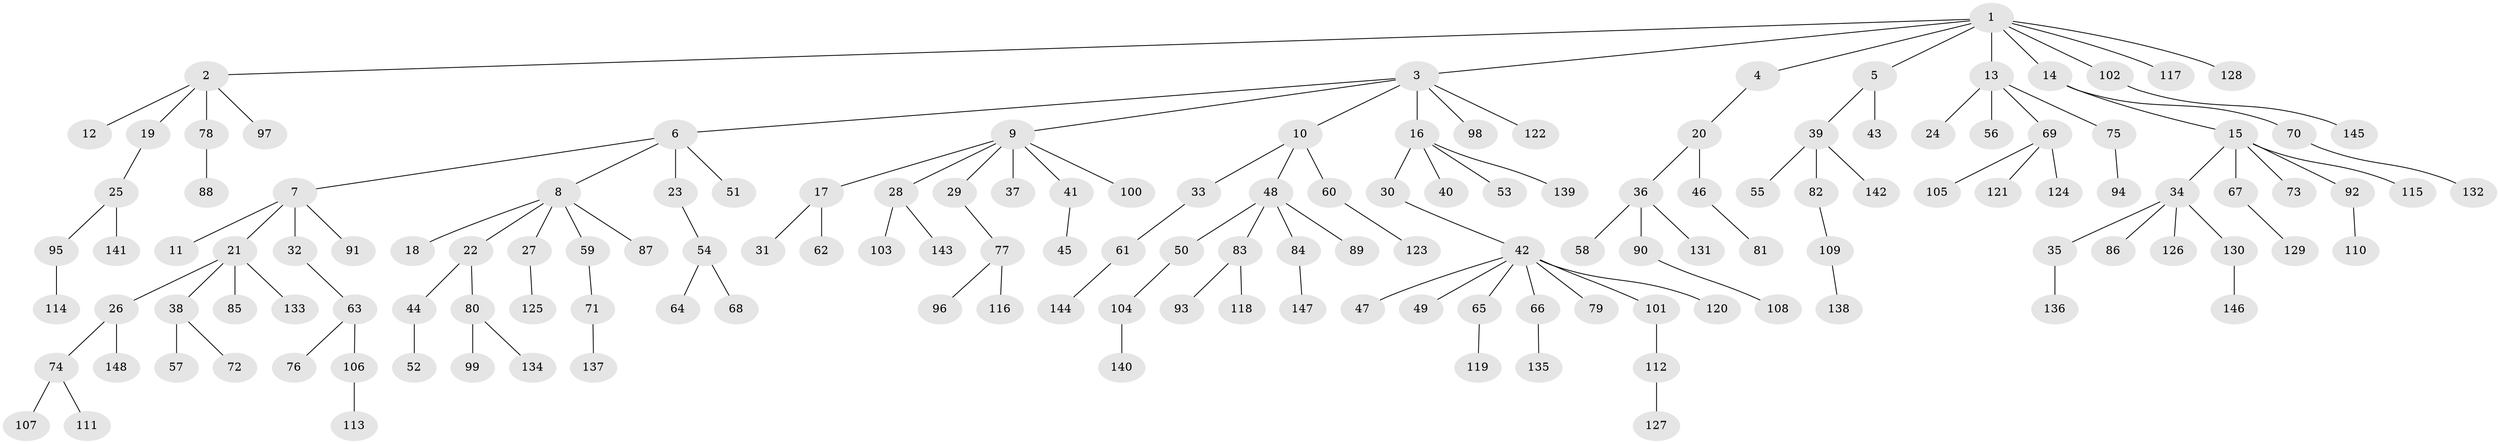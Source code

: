 // Generated by graph-tools (version 1.1) at 2025/26/03/09/25 03:26:26]
// undirected, 148 vertices, 147 edges
graph export_dot {
graph [start="1"]
  node [color=gray90,style=filled];
  1;
  2;
  3;
  4;
  5;
  6;
  7;
  8;
  9;
  10;
  11;
  12;
  13;
  14;
  15;
  16;
  17;
  18;
  19;
  20;
  21;
  22;
  23;
  24;
  25;
  26;
  27;
  28;
  29;
  30;
  31;
  32;
  33;
  34;
  35;
  36;
  37;
  38;
  39;
  40;
  41;
  42;
  43;
  44;
  45;
  46;
  47;
  48;
  49;
  50;
  51;
  52;
  53;
  54;
  55;
  56;
  57;
  58;
  59;
  60;
  61;
  62;
  63;
  64;
  65;
  66;
  67;
  68;
  69;
  70;
  71;
  72;
  73;
  74;
  75;
  76;
  77;
  78;
  79;
  80;
  81;
  82;
  83;
  84;
  85;
  86;
  87;
  88;
  89;
  90;
  91;
  92;
  93;
  94;
  95;
  96;
  97;
  98;
  99;
  100;
  101;
  102;
  103;
  104;
  105;
  106;
  107;
  108;
  109;
  110;
  111;
  112;
  113;
  114;
  115;
  116;
  117;
  118;
  119;
  120;
  121;
  122;
  123;
  124;
  125;
  126;
  127;
  128;
  129;
  130;
  131;
  132;
  133;
  134;
  135;
  136;
  137;
  138;
  139;
  140;
  141;
  142;
  143;
  144;
  145;
  146;
  147;
  148;
  1 -- 2;
  1 -- 3;
  1 -- 4;
  1 -- 5;
  1 -- 13;
  1 -- 14;
  1 -- 102;
  1 -- 117;
  1 -- 128;
  2 -- 12;
  2 -- 19;
  2 -- 78;
  2 -- 97;
  3 -- 6;
  3 -- 9;
  3 -- 10;
  3 -- 16;
  3 -- 98;
  3 -- 122;
  4 -- 20;
  5 -- 39;
  5 -- 43;
  6 -- 7;
  6 -- 8;
  6 -- 23;
  6 -- 51;
  7 -- 11;
  7 -- 21;
  7 -- 32;
  7 -- 91;
  8 -- 18;
  8 -- 22;
  8 -- 27;
  8 -- 59;
  8 -- 87;
  9 -- 17;
  9 -- 28;
  9 -- 29;
  9 -- 37;
  9 -- 41;
  9 -- 100;
  10 -- 33;
  10 -- 48;
  10 -- 60;
  13 -- 24;
  13 -- 56;
  13 -- 69;
  13 -- 75;
  14 -- 15;
  14 -- 70;
  15 -- 34;
  15 -- 67;
  15 -- 73;
  15 -- 92;
  15 -- 115;
  16 -- 30;
  16 -- 40;
  16 -- 53;
  16 -- 139;
  17 -- 31;
  17 -- 62;
  19 -- 25;
  20 -- 36;
  20 -- 46;
  21 -- 26;
  21 -- 38;
  21 -- 85;
  21 -- 133;
  22 -- 44;
  22 -- 80;
  23 -- 54;
  25 -- 95;
  25 -- 141;
  26 -- 74;
  26 -- 148;
  27 -- 125;
  28 -- 103;
  28 -- 143;
  29 -- 77;
  30 -- 42;
  32 -- 63;
  33 -- 61;
  34 -- 35;
  34 -- 86;
  34 -- 126;
  34 -- 130;
  35 -- 136;
  36 -- 58;
  36 -- 90;
  36 -- 131;
  38 -- 57;
  38 -- 72;
  39 -- 55;
  39 -- 82;
  39 -- 142;
  41 -- 45;
  42 -- 47;
  42 -- 49;
  42 -- 65;
  42 -- 66;
  42 -- 79;
  42 -- 101;
  42 -- 120;
  44 -- 52;
  46 -- 81;
  48 -- 50;
  48 -- 83;
  48 -- 84;
  48 -- 89;
  50 -- 104;
  54 -- 64;
  54 -- 68;
  59 -- 71;
  60 -- 123;
  61 -- 144;
  63 -- 76;
  63 -- 106;
  65 -- 119;
  66 -- 135;
  67 -- 129;
  69 -- 105;
  69 -- 121;
  69 -- 124;
  70 -- 132;
  71 -- 137;
  74 -- 107;
  74 -- 111;
  75 -- 94;
  77 -- 96;
  77 -- 116;
  78 -- 88;
  80 -- 99;
  80 -- 134;
  82 -- 109;
  83 -- 93;
  83 -- 118;
  84 -- 147;
  90 -- 108;
  92 -- 110;
  95 -- 114;
  101 -- 112;
  102 -- 145;
  104 -- 140;
  106 -- 113;
  109 -- 138;
  112 -- 127;
  130 -- 146;
}
